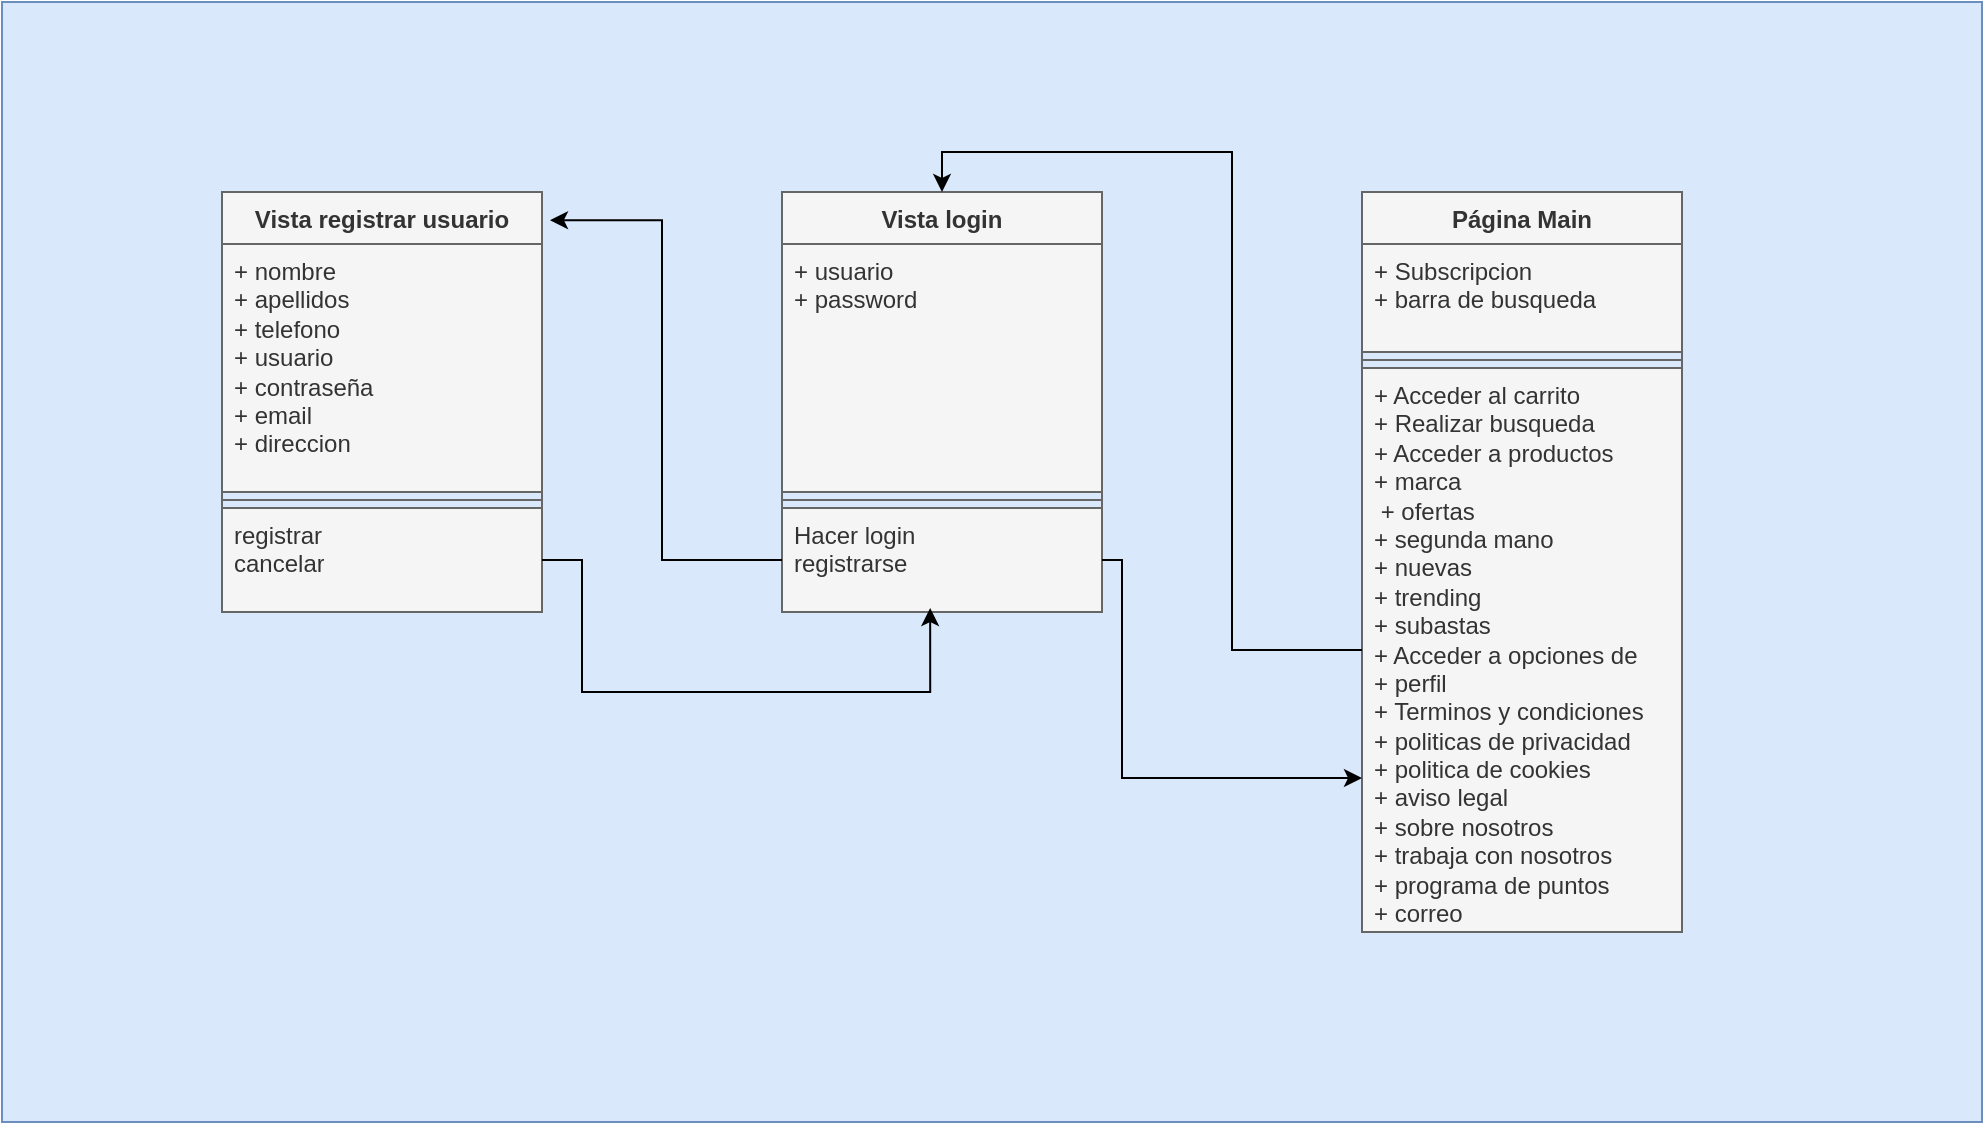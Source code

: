 <mxfile version="21.8.0" type="github">
  <diagram name="Página-1" id="mp0kXgvkkXyUFT29Nsr_">
    <mxGraphModel dx="1434" dy="792" grid="1" gridSize="10" guides="1" tooltips="1" connect="1" arrows="1" fold="1" page="1" pageScale="1" pageWidth="827" pageHeight="1169" math="0" shadow="0">
      <root>
        <mxCell id="0" />
        <mxCell id="1" parent="0" />
        <mxCell id="NFAzy8b7VDDtTDJCmxKZ-18" value="" style="rounded=0;whiteSpace=wrap;html=1;fillColor=#dae8fc;strokeColor=#6c8ebf;" parent="1" vertex="1">
          <mxGeometry x="130" y="35" width="990" height="560" as="geometry" />
        </mxCell>
        <mxCell id="anNDmAgalf24ZzHCrCHk-5" value="Vista registrar usuario" style="swimlane;fontStyle=1;align=center;verticalAlign=top;childLayout=stackLayout;horizontal=1;startSize=26;horizontalStack=0;resizeParent=1;resizeParentMax=0;resizeLast=0;collapsible=1;marginBottom=0;whiteSpace=wrap;html=1;fillColor=#f5f5f5;fontColor=#333333;strokeColor=#666666;" parent="1" vertex="1">
          <mxGeometry x="240" y="130" width="160" height="210" as="geometry" />
        </mxCell>
        <mxCell id="anNDmAgalf24ZzHCrCHk-6" value="&lt;div&gt;+ nombre&lt;/div&gt;&lt;div&gt;+ apellidos&lt;/div&gt;&lt;div&gt;+ telefono&lt;/div&gt;&lt;div&gt;+ usuario&lt;br&gt;&lt;/div&gt;&lt;div&gt;+ contraseña&lt;br&gt;&lt;/div&gt;&lt;div&gt;+ email&lt;/div&gt;&lt;div&gt;+ direccion&lt;br&gt;&lt;/div&gt;" style="text;strokeColor=#666666;fillColor=#f5f5f5;align=left;verticalAlign=top;spacingLeft=4;spacingRight=4;overflow=hidden;rotatable=0;points=[[0,0.5],[1,0.5]];portConstraint=eastwest;whiteSpace=wrap;html=1;fontColor=#333333;" parent="anNDmAgalf24ZzHCrCHk-5" vertex="1">
          <mxGeometry y="26" width="160" height="124" as="geometry" />
        </mxCell>
        <mxCell id="anNDmAgalf24ZzHCrCHk-7" value="" style="line;strokeWidth=1;fillColor=none;align=left;verticalAlign=middle;spacingTop=-1;spacingLeft=3;spacingRight=3;rotatable=0;labelPosition=right;points=[];portConstraint=eastwest;strokeColor=inherit;" parent="anNDmAgalf24ZzHCrCHk-5" vertex="1">
          <mxGeometry y="150" width="160" height="8" as="geometry" />
        </mxCell>
        <mxCell id="anNDmAgalf24ZzHCrCHk-8" value="&lt;div&gt;registrar&lt;/div&gt;&lt;div&gt;cancelar&lt;/div&gt;" style="text;strokeColor=#666666;fillColor=#f5f5f5;align=left;verticalAlign=top;spacingLeft=4;spacingRight=4;overflow=hidden;rotatable=0;points=[[0,0.5],[1,0.5]];portConstraint=eastwest;whiteSpace=wrap;html=1;fontColor=#333333;" parent="anNDmAgalf24ZzHCrCHk-5" vertex="1">
          <mxGeometry y="158" width="160" height="52" as="geometry" />
        </mxCell>
        <mxCell id="anNDmAgalf24ZzHCrCHk-10" value="Vista login" style="swimlane;fontStyle=1;align=center;verticalAlign=top;childLayout=stackLayout;horizontal=1;startSize=26;horizontalStack=0;resizeParent=1;resizeParentMax=0;resizeLast=0;collapsible=1;marginBottom=0;whiteSpace=wrap;html=1;fillColor=#f5f5f5;fontColor=#333333;strokeColor=#666666;" parent="1" vertex="1">
          <mxGeometry x="520" y="130" width="160" height="210" as="geometry" />
        </mxCell>
        <mxCell id="anNDmAgalf24ZzHCrCHk-11" value="&lt;div&gt;+ usuario&lt;/div&gt;&lt;div&gt;+ password&lt;br&gt;&lt;/div&gt;" style="text;strokeColor=#666666;fillColor=#f5f5f5;align=left;verticalAlign=top;spacingLeft=4;spacingRight=4;overflow=hidden;rotatable=0;points=[[0,0.5],[1,0.5]];portConstraint=eastwest;whiteSpace=wrap;html=1;fontColor=#333333;" parent="anNDmAgalf24ZzHCrCHk-10" vertex="1">
          <mxGeometry y="26" width="160" height="124" as="geometry" />
        </mxCell>
        <mxCell id="anNDmAgalf24ZzHCrCHk-12" value="" style="line;strokeWidth=1;fillColor=none;align=left;verticalAlign=middle;spacingTop=-1;spacingLeft=3;spacingRight=3;rotatable=0;labelPosition=right;points=[];portConstraint=eastwest;strokeColor=inherit;" parent="anNDmAgalf24ZzHCrCHk-10" vertex="1">
          <mxGeometry y="150" width="160" height="8" as="geometry" />
        </mxCell>
        <mxCell id="anNDmAgalf24ZzHCrCHk-13" value="&lt;div&gt;Hacer login&lt;/div&gt;&lt;div&gt;registrarse&lt;br&gt;&lt;/div&gt;" style="text;strokeColor=#666666;fillColor=#f5f5f5;align=left;verticalAlign=top;spacingLeft=4;spacingRight=4;overflow=hidden;rotatable=0;points=[[0,0.5],[1,0.5]];portConstraint=eastwest;whiteSpace=wrap;html=1;fontColor=#333333;" parent="anNDmAgalf24ZzHCrCHk-10" vertex="1">
          <mxGeometry y="158" width="160" height="52" as="geometry" />
        </mxCell>
        <mxCell id="anNDmAgalf24ZzHCrCHk-14" style="edgeStyle=orthogonalEdgeStyle;rounded=0;orthogonalLoop=1;jettySize=auto;html=1;entryX=1.025;entryY=0.067;entryDx=0;entryDy=0;entryPerimeter=0;" parent="1" source="anNDmAgalf24ZzHCrCHk-13" target="anNDmAgalf24ZzHCrCHk-5" edge="1">
          <mxGeometry relative="1" as="geometry" />
        </mxCell>
        <mxCell id="anNDmAgalf24ZzHCrCHk-15" style="edgeStyle=orthogonalEdgeStyle;rounded=0;orthogonalLoop=1;jettySize=auto;html=1;exitX=1;exitY=0.5;exitDx=0;exitDy=0;entryX=0.463;entryY=0.962;entryDx=0;entryDy=0;entryPerimeter=0;" parent="1" source="anNDmAgalf24ZzHCrCHk-8" target="anNDmAgalf24ZzHCrCHk-13" edge="1">
          <mxGeometry relative="1" as="geometry">
            <Array as="points">
              <mxPoint x="420" y="314" />
              <mxPoint x="420" y="380" />
              <mxPoint x="594" y="380" />
            </Array>
          </mxGeometry>
        </mxCell>
        <mxCell id="NFAzy8b7VDDtTDJCmxKZ-1" value="Página Main" style="swimlane;fontStyle=1;align=center;verticalAlign=top;childLayout=stackLayout;horizontal=1;startSize=26;horizontalStack=0;resizeParent=1;resizeParentMax=0;resizeLast=0;collapsible=1;marginBottom=0;whiteSpace=wrap;html=1;fillColor=#f5f5f5;fontColor=#333333;strokeColor=#666666;" parent="1" vertex="1">
          <mxGeometry x="810" y="130" width="160" height="370" as="geometry" />
        </mxCell>
        <mxCell id="NFAzy8b7VDDtTDJCmxKZ-2" value="&lt;div&gt;+ Subscripcion&lt;br&gt;&lt;/div&gt;&lt;div&gt;+ barra de busqueda&lt;br&gt;&lt;/div&gt;" style="text;strokeColor=#666666;fillColor=#f5f5f5;align=left;verticalAlign=top;spacingLeft=4;spacingRight=4;overflow=hidden;rotatable=0;points=[[0,0.5],[1,0.5]];portConstraint=eastwest;whiteSpace=wrap;html=1;fontColor=#333333;" parent="NFAzy8b7VDDtTDJCmxKZ-1" vertex="1">
          <mxGeometry y="26" width="160" height="54" as="geometry" />
        </mxCell>
        <mxCell id="NFAzy8b7VDDtTDJCmxKZ-3" value="" style="line;strokeWidth=1;fillColor=none;align=left;verticalAlign=middle;spacingTop=-1;spacingLeft=3;spacingRight=3;rotatable=0;labelPosition=right;points=[];portConstraint=eastwest;strokeColor=inherit;" parent="NFAzy8b7VDDtTDJCmxKZ-1" vertex="1">
          <mxGeometry y="80" width="160" height="8" as="geometry" />
        </mxCell>
        <mxCell id="NFAzy8b7VDDtTDJCmxKZ-4" value="&lt;div&gt;+ Acceder al carrito&lt;/div&gt;&lt;div&gt;+ Realizar busqueda&lt;/div&gt;&lt;div&gt;+ Acceder a productos&lt;/div&gt;&lt;div&gt;+ marca&lt;/div&gt;&lt;div&gt;&amp;nbsp;+ ofertas&lt;/div&gt;&lt;div&gt;+ segunda mano&lt;/div&gt;&lt;div&gt;+ nuevas&lt;/div&gt;&lt;div&gt;+ trending&lt;br&gt;&lt;/div&gt;&lt;div&gt;+ subastas&lt;/div&gt;&lt;div&gt;+ Acceder a opciones de&amp;nbsp;&lt;/div&gt;&lt;div&gt;+ perfil&lt;/div&gt;&lt;div&gt;+ Terminos y condiciones &lt;/div&gt;&lt;div&gt;+ politicas de privacidad&lt;br&gt;&lt;/div&gt;&lt;div&gt;+ politica de cookies&lt;/div&gt;&lt;div&gt;+ aviso legal&lt;br&gt;&lt;/div&gt;&lt;div&gt;+ sobre nosotros&lt;br&gt;&lt;/div&gt;&lt;div&gt;+ trabaja con nosotros&lt;/div&gt;&lt;div&gt;+ programa de puntos&lt;/div&gt;&lt;div&gt;+ correo&lt;/div&gt;&lt;div&gt;&lt;br&gt;&lt;/div&gt;" style="text;strokeColor=#666666;fillColor=#f5f5f5;align=left;verticalAlign=top;spacingLeft=4;spacingRight=4;overflow=hidden;rotatable=0;points=[[0,0.5],[1,0.5]];portConstraint=eastwest;whiteSpace=wrap;html=1;fontColor=#333333;" parent="NFAzy8b7VDDtTDJCmxKZ-1" vertex="1">
          <mxGeometry y="88" width="160" height="282" as="geometry" />
        </mxCell>
        <mxCell id="NFAzy8b7VDDtTDJCmxKZ-5" style="edgeStyle=orthogonalEdgeStyle;rounded=0;orthogonalLoop=1;jettySize=auto;html=1;entryX=0.5;entryY=0;entryDx=0;entryDy=0;" parent="1" source="NFAzy8b7VDDtTDJCmxKZ-4" target="anNDmAgalf24ZzHCrCHk-10" edge="1">
          <mxGeometry relative="1" as="geometry" />
        </mxCell>
        <mxCell id="NFAzy8b7VDDtTDJCmxKZ-19" style="edgeStyle=orthogonalEdgeStyle;rounded=0;orthogonalLoop=1;jettySize=auto;html=1;exitX=1;exitY=0.5;exitDx=0;exitDy=0;entryX=0;entryY=0.727;entryDx=0;entryDy=0;entryPerimeter=0;" parent="1" source="anNDmAgalf24ZzHCrCHk-13" target="NFAzy8b7VDDtTDJCmxKZ-4" edge="1">
          <mxGeometry relative="1" as="geometry">
            <Array as="points">
              <mxPoint x="690" y="314" />
              <mxPoint x="690" y="423" />
            </Array>
          </mxGeometry>
        </mxCell>
      </root>
    </mxGraphModel>
  </diagram>
</mxfile>
